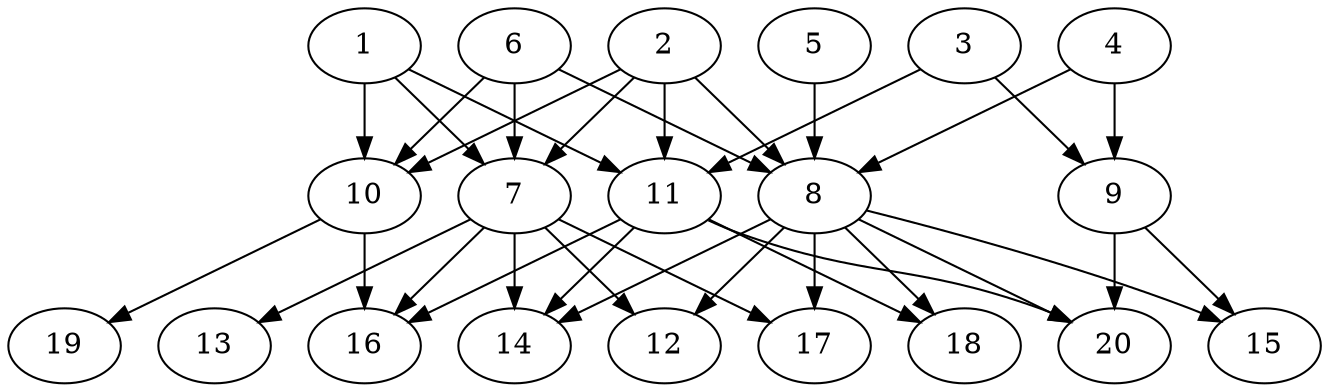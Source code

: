 // DAG automatically generated by daggen at Wed Jul 24 21:21:55 2019
// ./daggen --dot -n 20 --ccr 0.4 --fat 0.8 --regular 0.5 --density 0.6 --mindata 5242880 --maxdata 52428800 
digraph G {
  1 [size="65561600", alpha="0.07", expect_size="26224640"] 
  1 -> 7 [size ="26224640"]
  1 -> 10 [size ="26224640"]
  1 -> 11 [size ="26224640"]
  2 [size="118328320", alpha="0.06", expect_size="47331328"] 
  2 -> 7 [size ="47331328"]
  2 -> 8 [size ="47331328"]
  2 -> 10 [size ="47331328"]
  2 -> 11 [size ="47331328"]
  3 [size="118131200", alpha="0.02", expect_size="47252480"] 
  3 -> 9 [size ="47252480"]
  3 -> 11 [size ="47252480"]
  4 [size="107164160", alpha="0.08", expect_size="42865664"] 
  4 -> 8 [size ="42865664"]
  4 -> 9 [size ="42865664"]
  5 [size="128706560", alpha="0.04", expect_size="51482624"] 
  5 -> 8 [size ="51482624"]
  6 [size="65738240", alpha="0.11", expect_size="26295296"] 
  6 -> 7 [size ="26295296"]
  6 -> 8 [size ="26295296"]
  6 -> 10 [size ="26295296"]
  7 [size="76679680", alpha="0.13", expect_size="30671872"] 
  7 -> 12 [size ="30671872"]
  7 -> 13 [size ="30671872"]
  7 -> 14 [size ="30671872"]
  7 -> 16 [size ="30671872"]
  7 -> 17 [size ="30671872"]
  8 [size="13783040", alpha="0.12", expect_size="5513216"] 
  8 -> 12 [size ="5513216"]
  8 -> 14 [size ="5513216"]
  8 -> 15 [size ="5513216"]
  8 -> 17 [size ="5513216"]
  8 -> 18 [size ="5513216"]
  8 -> 20 [size ="5513216"]
  9 [size="20136960", alpha="0.15", expect_size="8054784"] 
  9 -> 15 [size ="8054784"]
  9 -> 20 [size ="8054784"]
  10 [size="112017920", alpha="0.17", expect_size="44807168"] 
  10 -> 16 [size ="44807168"]
  10 -> 19 [size ="44807168"]
  11 [size="45847040", alpha="0.18", expect_size="18338816"] 
  11 -> 14 [size ="18338816"]
  11 -> 16 [size ="18338816"]
  11 -> 18 [size ="18338816"]
  11 -> 20 [size ="18338816"]
  12 [size="85583360", alpha="0.07", expect_size="34233344"] 
  13 [size="119232000", alpha="0.14", expect_size="47692800"] 
  14 [size="13457920", alpha="0.02", expect_size="5383168"] 
  15 [size="63142400", alpha="0.16", expect_size="25256960"] 
  16 [size="89180160", alpha="0.06", expect_size="35672064"] 
  17 [size="34659840", alpha="0.09", expect_size="13863936"] 
  18 [size="111631360", alpha="0.12", expect_size="44652544"] 
  19 [size="62571520", alpha="0.17", expect_size="25028608"] 
  20 [size="34675200", alpha="0.07", expect_size="13870080"] 
}
